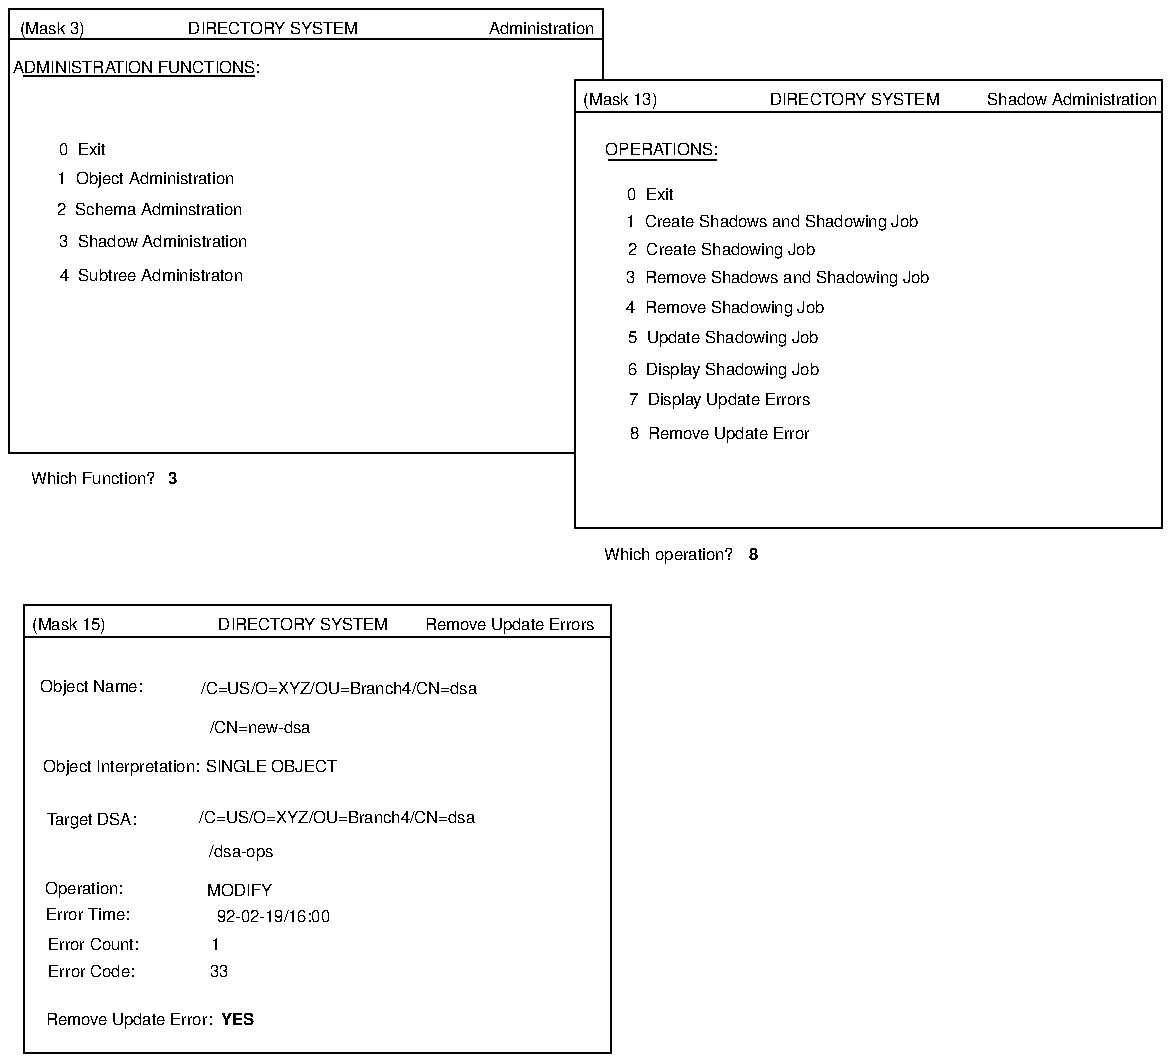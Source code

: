 ...\" @OSF_COPYRIGHT@
...\" COPYRIGHT NOTICE
...\" Copyright (c) 1990, 1991, 1992, 1993, 1994 Open Software Foundation, Inc.
...\" ALL RIGHTS RESERVED (DCE).  See the file named COPYRIGHT.DCE for
...\" the full copyright text.
...\" 
...\" HISTORY
...\" $Log: fig22.removeupdateerror.pic,v $
...\" Revision 1.1.2.1  1994/08/04  21:02:56  hal
...\" 	Create DCE GDS Admin Gd & Ref from GDS parts of Adm Gd & Cmd Ref; fix log
...\" 	[1994/08/04  20:38:46  hal]
...\"
...\" 	Create DCE GDS Admin Gd & Ref from GDS parts of Adm Gd & Cmd Ref; fix log leaders if needed
...\"
...\" 	Creating GDS Admin Gd & Ref from Admin book.extended, Cmd Ref
...\"
...\" Revision 1.1.4.3  1994/06/13  18:00:32  devobj
...\" 	cr10872 - fix copyright
...\" 	[1994/06/13  17:59:23  devobj]
...\" 
...\" Revision 1.1.4.2  1993/08/12  17:22:52  buckler
...\" 	{edit, R1.0.2}
...\" 	Prentice-Hall editorial changes.
...\" 	[1993/08/12  17:08:30  buckler]
...\" 
...\" Revision 1.1.2.4  1993/02/23  00:29:41  rnollman
...\" 	final changes for final draft
...\" 	[1993/02/23  00:29:12  rnollman]
...\" 
...\" Revision 1.1.2.3  1993/02/20  16:18:26  rnollman
...\" 	fixed for final draft
...\" 	[1993/02/20  16:17:58  rnollman]
...\" 
...\" Revision 1.1.2.2  1993/02/15  23:01:20  rnollman
...\" 	new figure
...\" 	[1993/02/15  23:00:52  rnollman]
...\" 
...\" $EndLog$
.PS
scale = 106.667
"\f(HB\s6YES\s0\fP"  at 122, 18
"\fH\s633\s0\fP"  at 112, 44
"\fH\s61\s0\fP"  at 110, 58
"\fH\s692-02-19/16:00\s0\fP"  at 141, 73
"\fH\s6/CN=new-dsa\s0\fP"  at 134, 174
"\fH\s6/dsa-ops\s0\fP"  at 124, 108
"\fH\s6/C=US/O=XYZ/OU=Branch4/CN=dsa\s0\fP"  at 175, 126
"\fH\s6/C=US/O=XYZ/OU=Branch4/CN=dsa\s0\fP"  at 176, 195
"\fH\s6(Mask 15)\s0\fP"  at 32, 229
"\fH\s6Error Code:\s0\fP"  at 44, 44
"\fH\s6Error Count:\s0\fP"  at 45, 58
"\fH\s6Error Time:\s0\fP"  at 42, 74
"\fH\s6MODIFY\s0\fP"  at 123, 87
"\fH\s6Operation:\s0\fP"  at 40, 88
"\fH\s6Remove Update Error:\s0\fP"  at 64, 18
box  wid 313 ht 239 at 164.5, 119.5
"\fH\s6Target DSA:\s0\fP"  at 44, 125
"\fH\s6SINGLE OBJECT\s0\fP"  at 140, 153
"\fH\s6Object Interpretation:\s0\fP"  at 60, 153
"\fH\s6Object Name:\s0\fP"  at 44, 196
"\f(HB\s63\s0\fP"  at 87, 307
"\fH\s64  Subtree Administraton\s0\fP"  at 76, 415
"\fH\s63  Shadow Administration\s0\fP"  at 77, 433
"\fH\s62  Schema Adminstration\s0\fP"  at 75, 450
"\fH\s6Which operation?\s0\fP"  at 352, 266
"\fH\s6(Mask 3)\s0\fP"  at 23, 547
"\fH\s6ADMINISTRATION FUNCTIONS:\s0\fP"  at 68, 526
line   from 8, 521 \
	to 131, 521 
"\fH\s6Administration\s0\fP"  at 284, 547
line   from 1, 557 \
	to 317, 557 
"\fH\s6DIRECTORY SYSTEM\s0\fP"  at 141, 547
line   from 0, 541 \
	to 317, 541 
line   from 0, 557 \
	to 0, 320 
"\fH\s6\s0\fP"  at 275, 378
"\fH\s60  Exit\s0\fP"  at 39, 482
"\fH\s61  Object Administration\s0\fP"  at 73, 467
"\fH\s6Which Function?\s0\fP"  at 45, 307
line   from 317, 557 \
	to 317, 519 
"\fH\s64  Remove Shadowing Job\s0\fP"  at 382, 398
"\fH\s63  Remove Shadows and Shadowing Job\s0\fP"  at 410, 414
"\fH\s62  Create Shadowing Job\s0\fP"  at 380, 429
"\fH\s61  Create Shadows and Shadowing Job\s0\fP"  at 407, 444
"\fH\s60  Exit\s0\fP"  at 342, 458
line   from 320, 476 \
	to 377, 476 
"\fH\s6OPERATIONS:\s0\fP"  at 348, 482
"\fH\s6Shadow Administration\s0\fP"  at 567, 509
"\fH\s6(Mask 13)\s0\fP"  at 326, 509
"\fH\s6DIRECTORY SYSTEM\s0\fP"  at 451, 509
line   from 302, 502 \
	to 615, 502 
box  wid 313 ht 239 at 458.5, 399.5
line   from 0, 320 \
	to 302, 320 
line   from 8, 222 \
	to 321, 222 
"\fH\s6DIRECTORY SYSTEM\s0\fP"  at 157, 229
"\f(HB\s68\s0\fP"  at 397, 266
"\fH\s6Remove Update Errors\s0\fP"  at 267, 229
"\fH\s68  Remove Update Error\s0\fP"  at 379, 331
"\fH\s66  Display Shadowing Job\s0\fP"  at 381, 365
"\fH\s65  Update Shadowing Job\s0\fP"  at 381, 382
"\fH\s67  Display Update Errors\s0\fP"  at 379, 349
.PE
